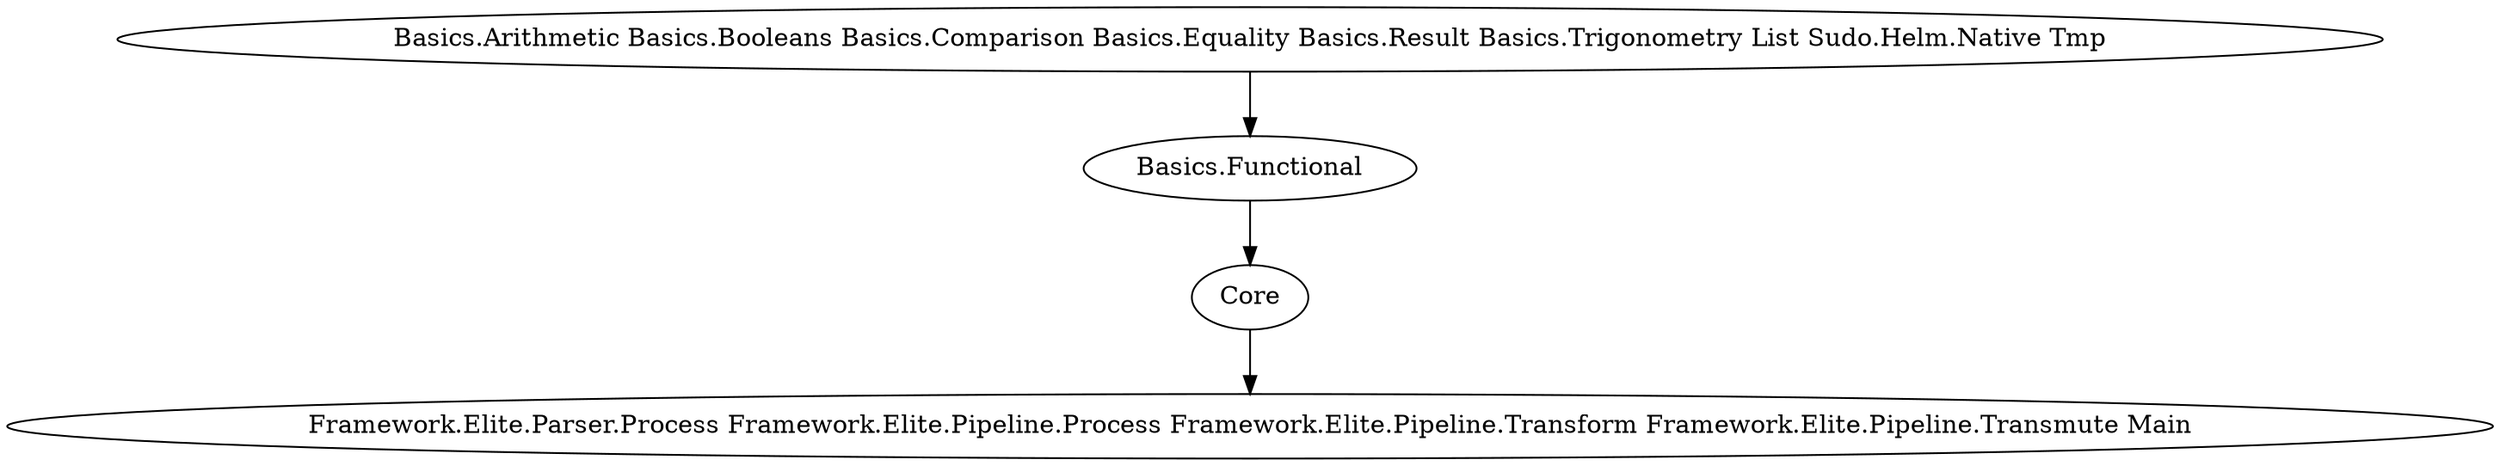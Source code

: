 digraph
{
  "Basics.Arithmetic Basics.Booleans Basics.Comparison Basics.Equality Basics.Result Basics.Trigonometry List Sudo.Helm.Native Tmp"
  "Basics.Functional"
  "Core"
  "Framework.Elite.Parser.Process Framework.Elite.Pipeline.Process Framework.Elite.Pipeline.Transform Framework.Elite.Pipeline.Transmute Main"
  "Basics.Arithmetic Basics.Booleans Basics.Comparison Basics.Equality Basics.Result Basics.Trigonometry List Sudo.Helm.Native Tmp" -> "Basics.Functional"
  "Basics.Functional" -> "Core"
  "Core" -> "Framework.Elite.Parser.Process Framework.Elite.Pipeline.Process Framework.Elite.Pipeline.Transform Framework.Elite.Pipeline.Transmute Main"
}
